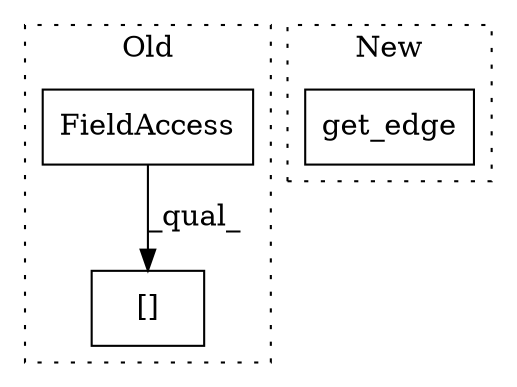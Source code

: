 digraph G {
subgraph cluster0 {
1 [label="[]" a="2" s="7850,7880" l="25,1" shape="box"];
3 [label="FieldAccess" a="22" s="7850" l="24" shape="box"];
label = "Old";
style="dotted";
}
subgraph cluster1 {
2 [label="get_edge" a="32" s="7448,7462" l="9,1" shape="box"];
label = "New";
style="dotted";
}
3 -> 1 [label="_qual_"];
}
